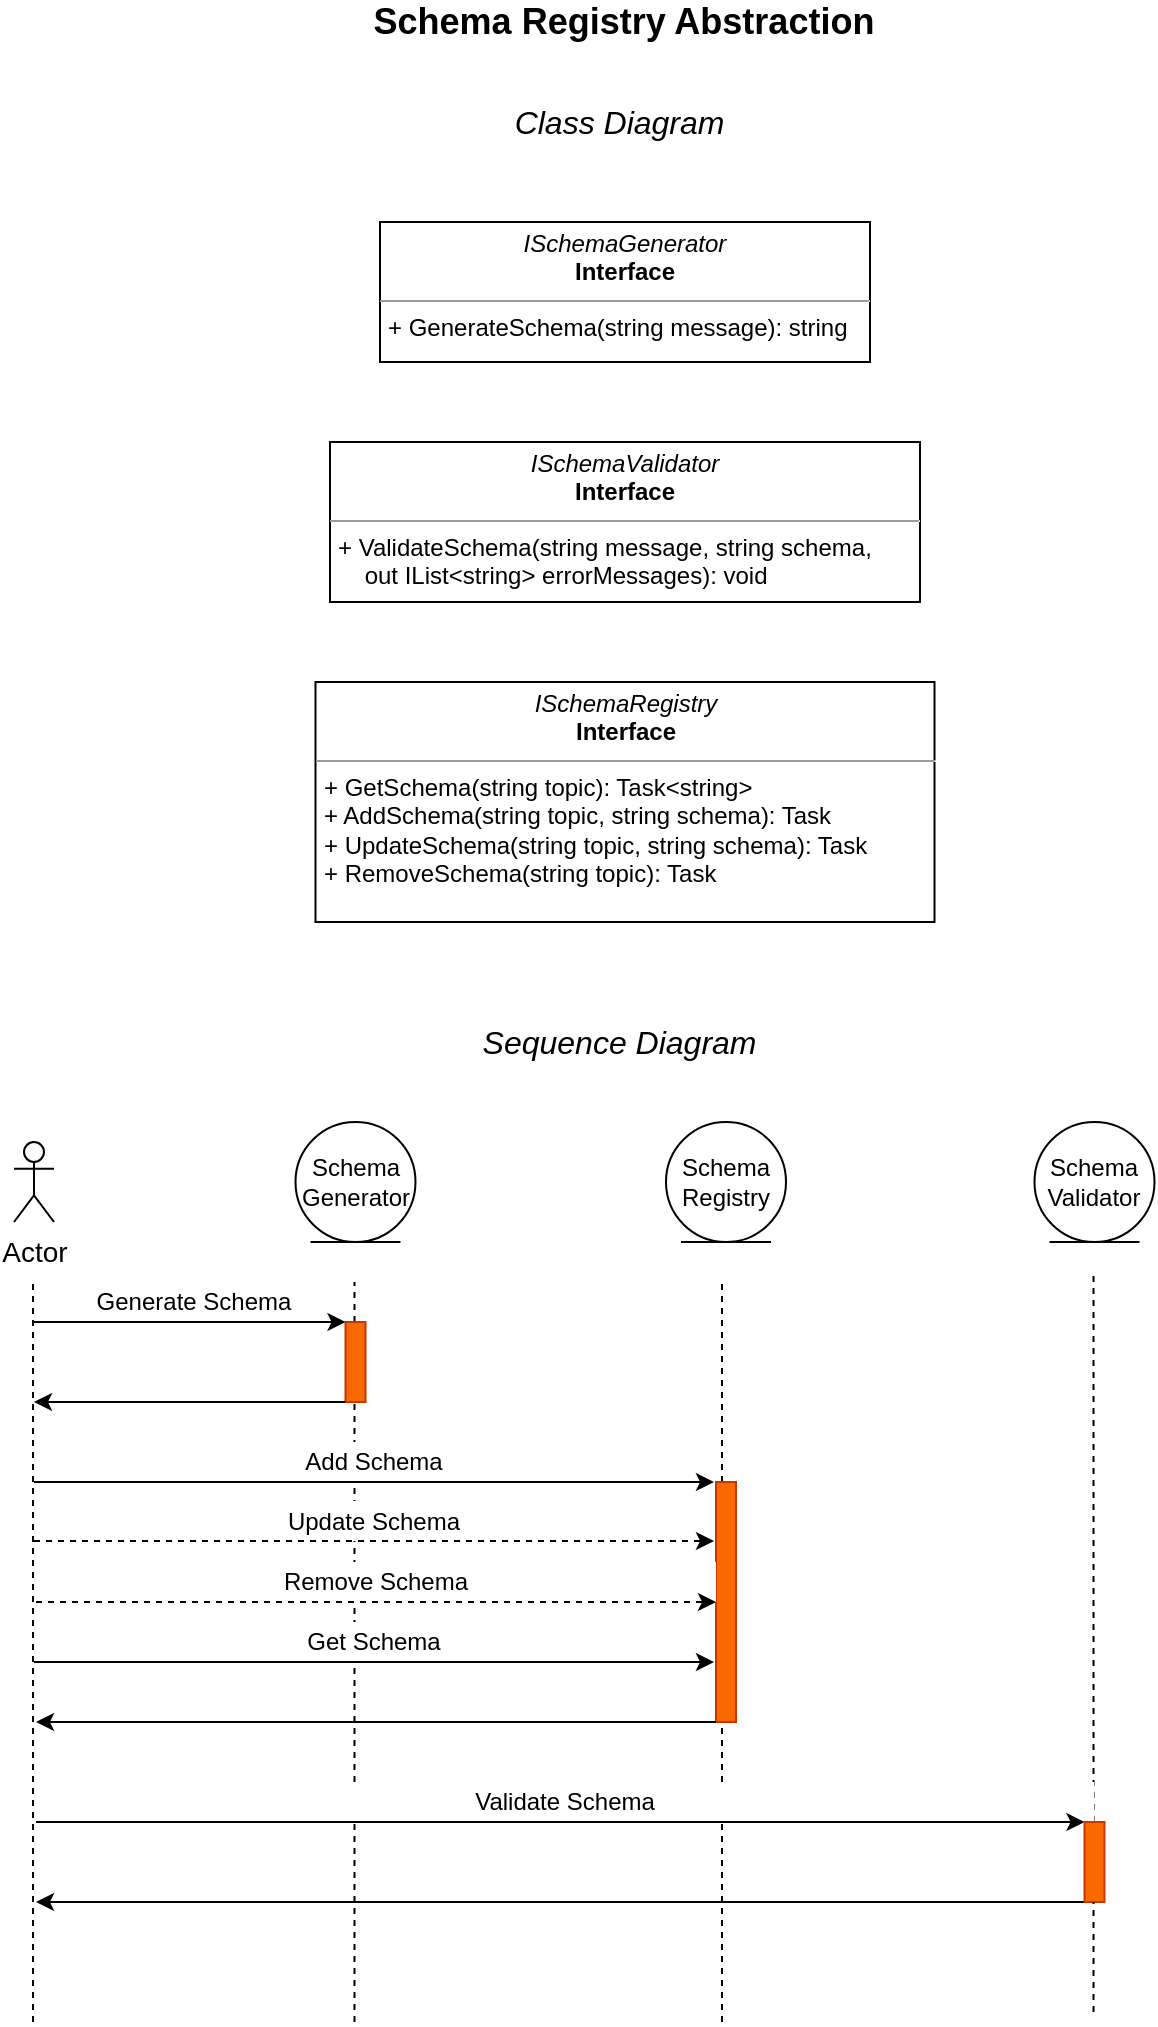 <mxfile version="14.6.5" type="device"><diagram id="hAVPihWU6JV151TpSHuA" name="Page-1"><mxGraphModel dx="1107" dy="708" grid="1" gridSize="10" guides="1" tooltips="1" connect="1" arrows="1" fold="1" page="1" pageScale="1" pageWidth="850" pageHeight="1100" math="0" shadow="0"><root><mxCell id="0"/><mxCell id="1" parent="0"/><mxCell id="NETFnT8w_5999qK0_uU3-18" value="Generate Schema" style="text;html=1;strokeColor=none;align=center;verticalAlign=middle;whiteSpace=wrap;rounded=0;fontSize=12;fillColor=#ffffff;" vertex="1" parent="1"><mxGeometry x="130" y="680" width="160" height="20" as="geometry"/></mxCell><mxCell id="NETFnT8w_5999qK0_uU3-1" value="&lt;p style=&quot;margin: 0px ; margin-top: 4px ; text-align: center&quot;&gt;&lt;i&gt;ISchemaGenerator&lt;/i&gt;&lt;br&gt;&lt;b&gt;Interface&lt;/b&gt;&lt;/p&gt;&lt;hr size=&quot;1&quot;&gt;&lt;p style=&quot;margin: 0px ; margin-left: 4px&quot;&gt;+ GenerateSchema(string message): string&lt;/p&gt;" style="verticalAlign=top;align=left;overflow=fill;fontSize=12;fontFamily=Helvetica;html=1;" vertex="1" parent="1"><mxGeometry x="303" y="150" width="245" height="70" as="geometry"/></mxCell><mxCell id="NETFnT8w_5999qK0_uU3-2" value="Schema Registry Abstraction" style="text;html=1;strokeColor=none;fillColor=none;align=center;verticalAlign=middle;whiteSpace=wrap;rounded=0;fontSize=18;fontStyle=1" vertex="1" parent="1"><mxGeometry x="285" y="40" width="280" height="20" as="geometry"/></mxCell><mxCell id="NETFnT8w_5999qK0_uU3-4" value="&lt;p style=&quot;margin: 0px ; margin-top: 4px ; text-align: center&quot;&gt;&lt;i&gt;ISchemaRegistry&lt;/i&gt;&lt;br&gt;&lt;b&gt;Interface&lt;/b&gt;&lt;/p&gt;&lt;hr size=&quot;1&quot;&gt;&lt;p style=&quot;margin: 0px ; margin-left: 4px&quot;&gt;+ GetSchema(string topic): Task&amp;lt;string&amp;gt;&lt;br&gt;+ AddSchema(string topic, string schema): Task&lt;/p&gt;&lt;p style=&quot;margin: 0px ; margin-left: 4px&quot;&gt;+ UpdateSchema(string topic, string schema): Task&lt;/p&gt;&lt;p style=&quot;margin: 0px ; margin-left: 4px&quot;&gt;+ RemoveSchema(string topic): Task&lt;/p&gt;" style="verticalAlign=top;align=left;overflow=fill;fontSize=12;fontFamily=Helvetica;html=1;" vertex="1" parent="1"><mxGeometry x="270.75" y="380" width="309.5" height="120" as="geometry"/></mxCell><mxCell id="NETFnT8w_5999qK0_uU3-5" value="&lt;p style=&quot;margin: 0px ; margin-top: 4px ; text-align: center&quot;&gt;&lt;i&gt;ISchemaValidator&lt;/i&gt;&lt;br&gt;&lt;b&gt;Interface&lt;/b&gt;&lt;/p&gt;&lt;hr size=&quot;1&quot;&gt;&lt;p style=&quot;margin: 0px ; margin-left: 4px&quot;&gt;+ ValidateSchema(string message, string schema,&lt;/p&gt;&lt;p style=&quot;margin: 0px ; margin-left: 4px&quot;&gt;&amp;nbsp; &amp;nbsp; out IList&amp;lt;string&amp;gt; errorMessages): void&lt;/p&gt;" style="verticalAlign=top;align=left;overflow=fill;fontSize=12;fontFamily=Helvetica;html=1;" vertex="1" parent="1"><mxGeometry x="278" y="260" width="295" height="80" as="geometry"/></mxCell><mxCell id="NETFnT8w_5999qK0_uU3-6" value="Actor" style="shape=umlActor;verticalLabelPosition=bottom;verticalAlign=top;html=1;fontSize=14;" vertex="1" parent="1"><mxGeometry x="120" y="610" width="20" height="40" as="geometry"/></mxCell><mxCell id="NETFnT8w_5999qK0_uU3-7" value="Class Diagram&amp;nbsp;" style="text;html=1;strokeColor=none;fillColor=none;align=center;verticalAlign=middle;whiteSpace=wrap;rounded=0;fontSize=16;fontStyle=2" vertex="1" parent="1"><mxGeometry x="355" y="90" width="140" height="20" as="geometry"/></mxCell><mxCell id="NETFnT8w_5999qK0_uU3-8" value="Sequence Diagram&amp;nbsp;" style="text;html=1;strokeColor=none;fillColor=none;align=center;verticalAlign=middle;whiteSpace=wrap;rounded=0;fontSize=16;fontStyle=2" vertex="1" parent="1"><mxGeometry x="280" y="550" width="290" height="20" as="geometry"/></mxCell><mxCell id="NETFnT8w_5999qK0_uU3-9" value="Schema Generator" style="ellipse;shape=umlEntity;whiteSpace=wrap;html=1;fontSize=12;" vertex="1" parent="1"><mxGeometry x="260.75" y="600" width="60" height="60" as="geometry"/></mxCell><mxCell id="NETFnT8w_5999qK0_uU3-10" value="Schema Registry" style="ellipse;shape=umlEntity;whiteSpace=wrap;html=1;fontSize=12;" vertex="1" parent="1"><mxGeometry x="446" y="600" width="60" height="60" as="geometry"/></mxCell><mxCell id="NETFnT8w_5999qK0_uU3-11" value="Schema Validator" style="ellipse;shape=umlEntity;whiteSpace=wrap;html=1;fontSize=12;" vertex="1" parent="1"><mxGeometry x="630.25" y="600" width="60" height="60" as="geometry"/></mxCell><mxCell id="NETFnT8w_5999qK0_uU3-13" value="" style="endArrow=none;dashed=1;html=1;fontSize=12;startArrow=none;" edge="1" parent="1" source="NETFnT8w_5999qK0_uU3-15"><mxGeometry width="50" height="50" relative="1" as="geometry"><mxPoint x="290.25" y="1050" as="sourcePoint"/><mxPoint x="290.25" y="680" as="targetPoint"/></mxGeometry></mxCell><mxCell id="NETFnT8w_5999qK0_uU3-14" value="" style="endArrow=none;dashed=1;html=1;fontSize=12;" edge="1" parent="1"><mxGeometry width="50" height="50" relative="1" as="geometry"><mxPoint x="129.5" y="1050" as="sourcePoint"/><mxPoint x="129.5" y="680" as="targetPoint"/></mxGeometry></mxCell><mxCell id="NETFnT8w_5999qK0_uU3-15" value="" style="html=1;points=[];perimeter=orthogonalPerimeter;fontSize=12;fillColor=#fa6800;strokeColor=#C73500;fontColor=#000000;" vertex="1" parent="1"><mxGeometry x="285.75" y="700" width="10" height="40" as="geometry"/></mxCell><mxCell id="NETFnT8w_5999qK0_uU3-16" value="" style="endArrow=none;dashed=1;html=1;fontSize=12;" edge="1" parent="1" target="NETFnT8w_5999qK0_uU3-15"><mxGeometry width="50" height="50" relative="1" as="geometry"><mxPoint x="290.25" y="1050" as="sourcePoint"/><mxPoint x="290.25" y="680" as="targetPoint"/></mxGeometry></mxCell><mxCell id="NETFnT8w_5999qK0_uU3-17" value="" style="endArrow=classic;html=1;fontSize=12;exitX=0;exitY=1;exitDx=0;exitDy=0;" edge="1" parent="1" source="NETFnT8w_5999qK0_uU3-18"><mxGeometry width="50" height="50" relative="1" as="geometry"><mxPoint x="160" y="700" as="sourcePoint"/><mxPoint x="285.75" y="700" as="targetPoint"/></mxGeometry></mxCell><mxCell id="NETFnT8w_5999qK0_uU3-19" value="" style="endArrow=classic;html=1;fontSize=12;" edge="1" parent="1"><mxGeometry width="50" height="50" relative="1" as="geometry"><mxPoint x="285.75" y="740" as="sourcePoint"/><mxPoint x="130" y="740" as="targetPoint"/></mxGeometry></mxCell><mxCell id="NETFnT8w_5999qK0_uU3-20" value="" style="endArrow=none;dashed=1;html=1;fontSize=12;startArrow=none;" edge="1" parent="1" source="NETFnT8w_5999qK0_uU3-21"><mxGeometry width="50" height="50" relative="1" as="geometry"><mxPoint x="474" y="1050" as="sourcePoint"/><mxPoint x="474" y="680" as="targetPoint"/></mxGeometry></mxCell><mxCell id="NETFnT8w_5999qK0_uU3-21" value="" style="html=1;points=[];perimeter=orthogonalPerimeter;fontSize=12;fillColor=#fa6800;strokeColor=#C73500;fontColor=#000000;" vertex="1" parent="1"><mxGeometry x="471" y="780" width="10" height="120" as="geometry"/></mxCell><mxCell id="NETFnT8w_5999qK0_uU3-22" value="" style="endArrow=none;dashed=1;html=1;fontSize=12;" edge="1" parent="1" target="NETFnT8w_5999qK0_uU3-21"><mxGeometry width="50" height="50" relative="1" as="geometry"><mxPoint x="474" y="1050" as="sourcePoint"/><mxPoint x="474" y="680" as="targetPoint"/></mxGeometry></mxCell><mxCell id="NETFnT8w_5999qK0_uU3-23" value="Add Schema" style="text;html=1;strokeColor=none;align=center;verticalAlign=middle;whiteSpace=wrap;rounded=0;fontSize=12;fillColor=#ffffff;" vertex="1" parent="1"><mxGeometry x="130" y="760" width="340" height="20" as="geometry"/></mxCell><mxCell id="NETFnT8w_5999qK0_uU3-24" value="" style="endArrow=classic;html=1;fontSize=12;exitX=0;exitY=1;exitDx=0;exitDy=0;" edge="1" parent="1" source="NETFnT8w_5999qK0_uU3-23"><mxGeometry width="50" height="50" relative="1" as="geometry"><mxPoint x="160" y="780" as="sourcePoint"/><mxPoint x="470" y="780" as="targetPoint"/></mxGeometry></mxCell><mxCell id="NETFnT8w_5999qK0_uU3-25" value="" style="endArrow=classic;html=1;fontSize=12;" edge="1" parent="1"><mxGeometry width="50" height="50" relative="1" as="geometry"><mxPoint x="471" y="900" as="sourcePoint"/><mxPoint x="131" y="900" as="targetPoint"/></mxGeometry></mxCell><mxCell id="NETFnT8w_5999qK0_uU3-26" value="Update Schema" style="text;html=1;strokeColor=none;align=center;verticalAlign=middle;whiteSpace=wrap;rounded=0;fontSize=12;fillColor=#ffffff;" vertex="1" parent="1"><mxGeometry x="130" y="789.5" width="340" height="20" as="geometry"/></mxCell><mxCell id="NETFnT8w_5999qK0_uU3-27" value="" style="endArrow=classic;html=1;fontSize=12;exitX=0;exitY=1;exitDx=0;exitDy=0;dashed=1;" edge="1" parent="1" source="NETFnT8w_5999qK0_uU3-26"><mxGeometry width="50" height="50" relative="1" as="geometry"><mxPoint x="160" y="809.5" as="sourcePoint"/><mxPoint x="470" y="809.5" as="targetPoint"/></mxGeometry></mxCell><mxCell id="NETFnT8w_5999qK0_uU3-28" value="Remove Schema" style="text;html=1;strokeColor=none;align=center;verticalAlign=middle;whiteSpace=wrap;rounded=0;fontSize=12;fillColor=#ffffff;" vertex="1" parent="1"><mxGeometry x="131" y="820" width="340" height="20" as="geometry"/></mxCell><mxCell id="NETFnT8w_5999qK0_uU3-29" value="" style="endArrow=classic;html=1;fontSize=12;exitX=0;exitY=1;exitDx=0;exitDy=0;dashed=1;" edge="1" parent="1" source="NETFnT8w_5999qK0_uU3-28"><mxGeometry width="50" height="50" relative="1" as="geometry"><mxPoint x="161" y="840" as="sourcePoint"/><mxPoint x="471" y="840" as="targetPoint"/></mxGeometry></mxCell><mxCell id="NETFnT8w_5999qK0_uU3-30" value="Get Schema" style="text;html=1;strokeColor=none;align=center;verticalAlign=middle;whiteSpace=wrap;rounded=0;fontSize=12;fillColor=#ffffff;" vertex="1" parent="1"><mxGeometry x="130" y="850" width="340" height="20" as="geometry"/></mxCell><mxCell id="NETFnT8w_5999qK0_uU3-31" value="" style="endArrow=classic;html=1;fontSize=12;exitX=0;exitY=1;exitDx=0;exitDy=0;" edge="1" parent="1" source="NETFnT8w_5999qK0_uU3-30"><mxGeometry width="50" height="50" relative="1" as="geometry"><mxPoint x="160" y="870" as="sourcePoint"/><mxPoint x="470" y="870" as="targetPoint"/></mxGeometry></mxCell><mxCell id="NETFnT8w_5999qK0_uU3-32" value="" style="endArrow=none;dashed=1;html=1;fontSize=12;startArrow=none;" edge="1" parent="1" source="NETFnT8w_5999qK0_uU3-39"><mxGeometry width="50" height="50" relative="1" as="geometry"><mxPoint x="659.75" y="1045" as="sourcePoint"/><mxPoint x="659.75" y="675" as="targetPoint"/></mxGeometry></mxCell><mxCell id="NETFnT8w_5999qK0_uU3-37" value="Validate Schema" style="text;html=1;strokeColor=none;align=center;verticalAlign=middle;whiteSpace=wrap;rounded=0;fontSize=12;fillColor=#ffffff;" vertex="1" parent="1"><mxGeometry x="131" y="930" width="529" height="20" as="geometry"/></mxCell><mxCell id="NETFnT8w_5999qK0_uU3-40" value="" style="endArrow=classic;html=1;fontSize=12;exitX=0;exitY=1;exitDx=0;exitDy=0;" edge="1" parent="1" source="NETFnT8w_5999qK0_uU3-37" target="NETFnT8w_5999qK0_uU3-39"><mxGeometry width="50" height="50" relative="1" as="geometry"><mxPoint x="161" y="950" as="sourcePoint"/><mxPoint x="286.75" y="950" as="targetPoint"/></mxGeometry></mxCell><mxCell id="NETFnT8w_5999qK0_uU3-41" value="" style="endArrow=classic;html=1;fontSize=12;" edge="1" parent="1"><mxGeometry width="50" height="50" relative="1" as="geometry"><mxPoint x="660" y="990" as="sourcePoint"/><mxPoint x="131" y="990" as="targetPoint"/></mxGeometry></mxCell><mxCell id="NETFnT8w_5999qK0_uU3-39" value="" style="html=1;points=[];perimeter=orthogonalPerimeter;fontSize=12;fillColor=#fa6800;strokeColor=#C73500;fontColor=#000000;" vertex="1" parent="1"><mxGeometry x="655.25" y="950" width="10" height="40" as="geometry"/></mxCell><mxCell id="NETFnT8w_5999qK0_uU3-42" value="" style="endArrow=none;dashed=1;html=1;fontSize=12;" edge="1" parent="1" target="NETFnT8w_5999qK0_uU3-39"><mxGeometry width="50" height="50" relative="1" as="geometry"><mxPoint x="659.75" y="1045" as="sourcePoint"/><mxPoint x="659.75" y="675" as="targetPoint"/></mxGeometry></mxCell></root></mxGraphModel></diagram></mxfile>
